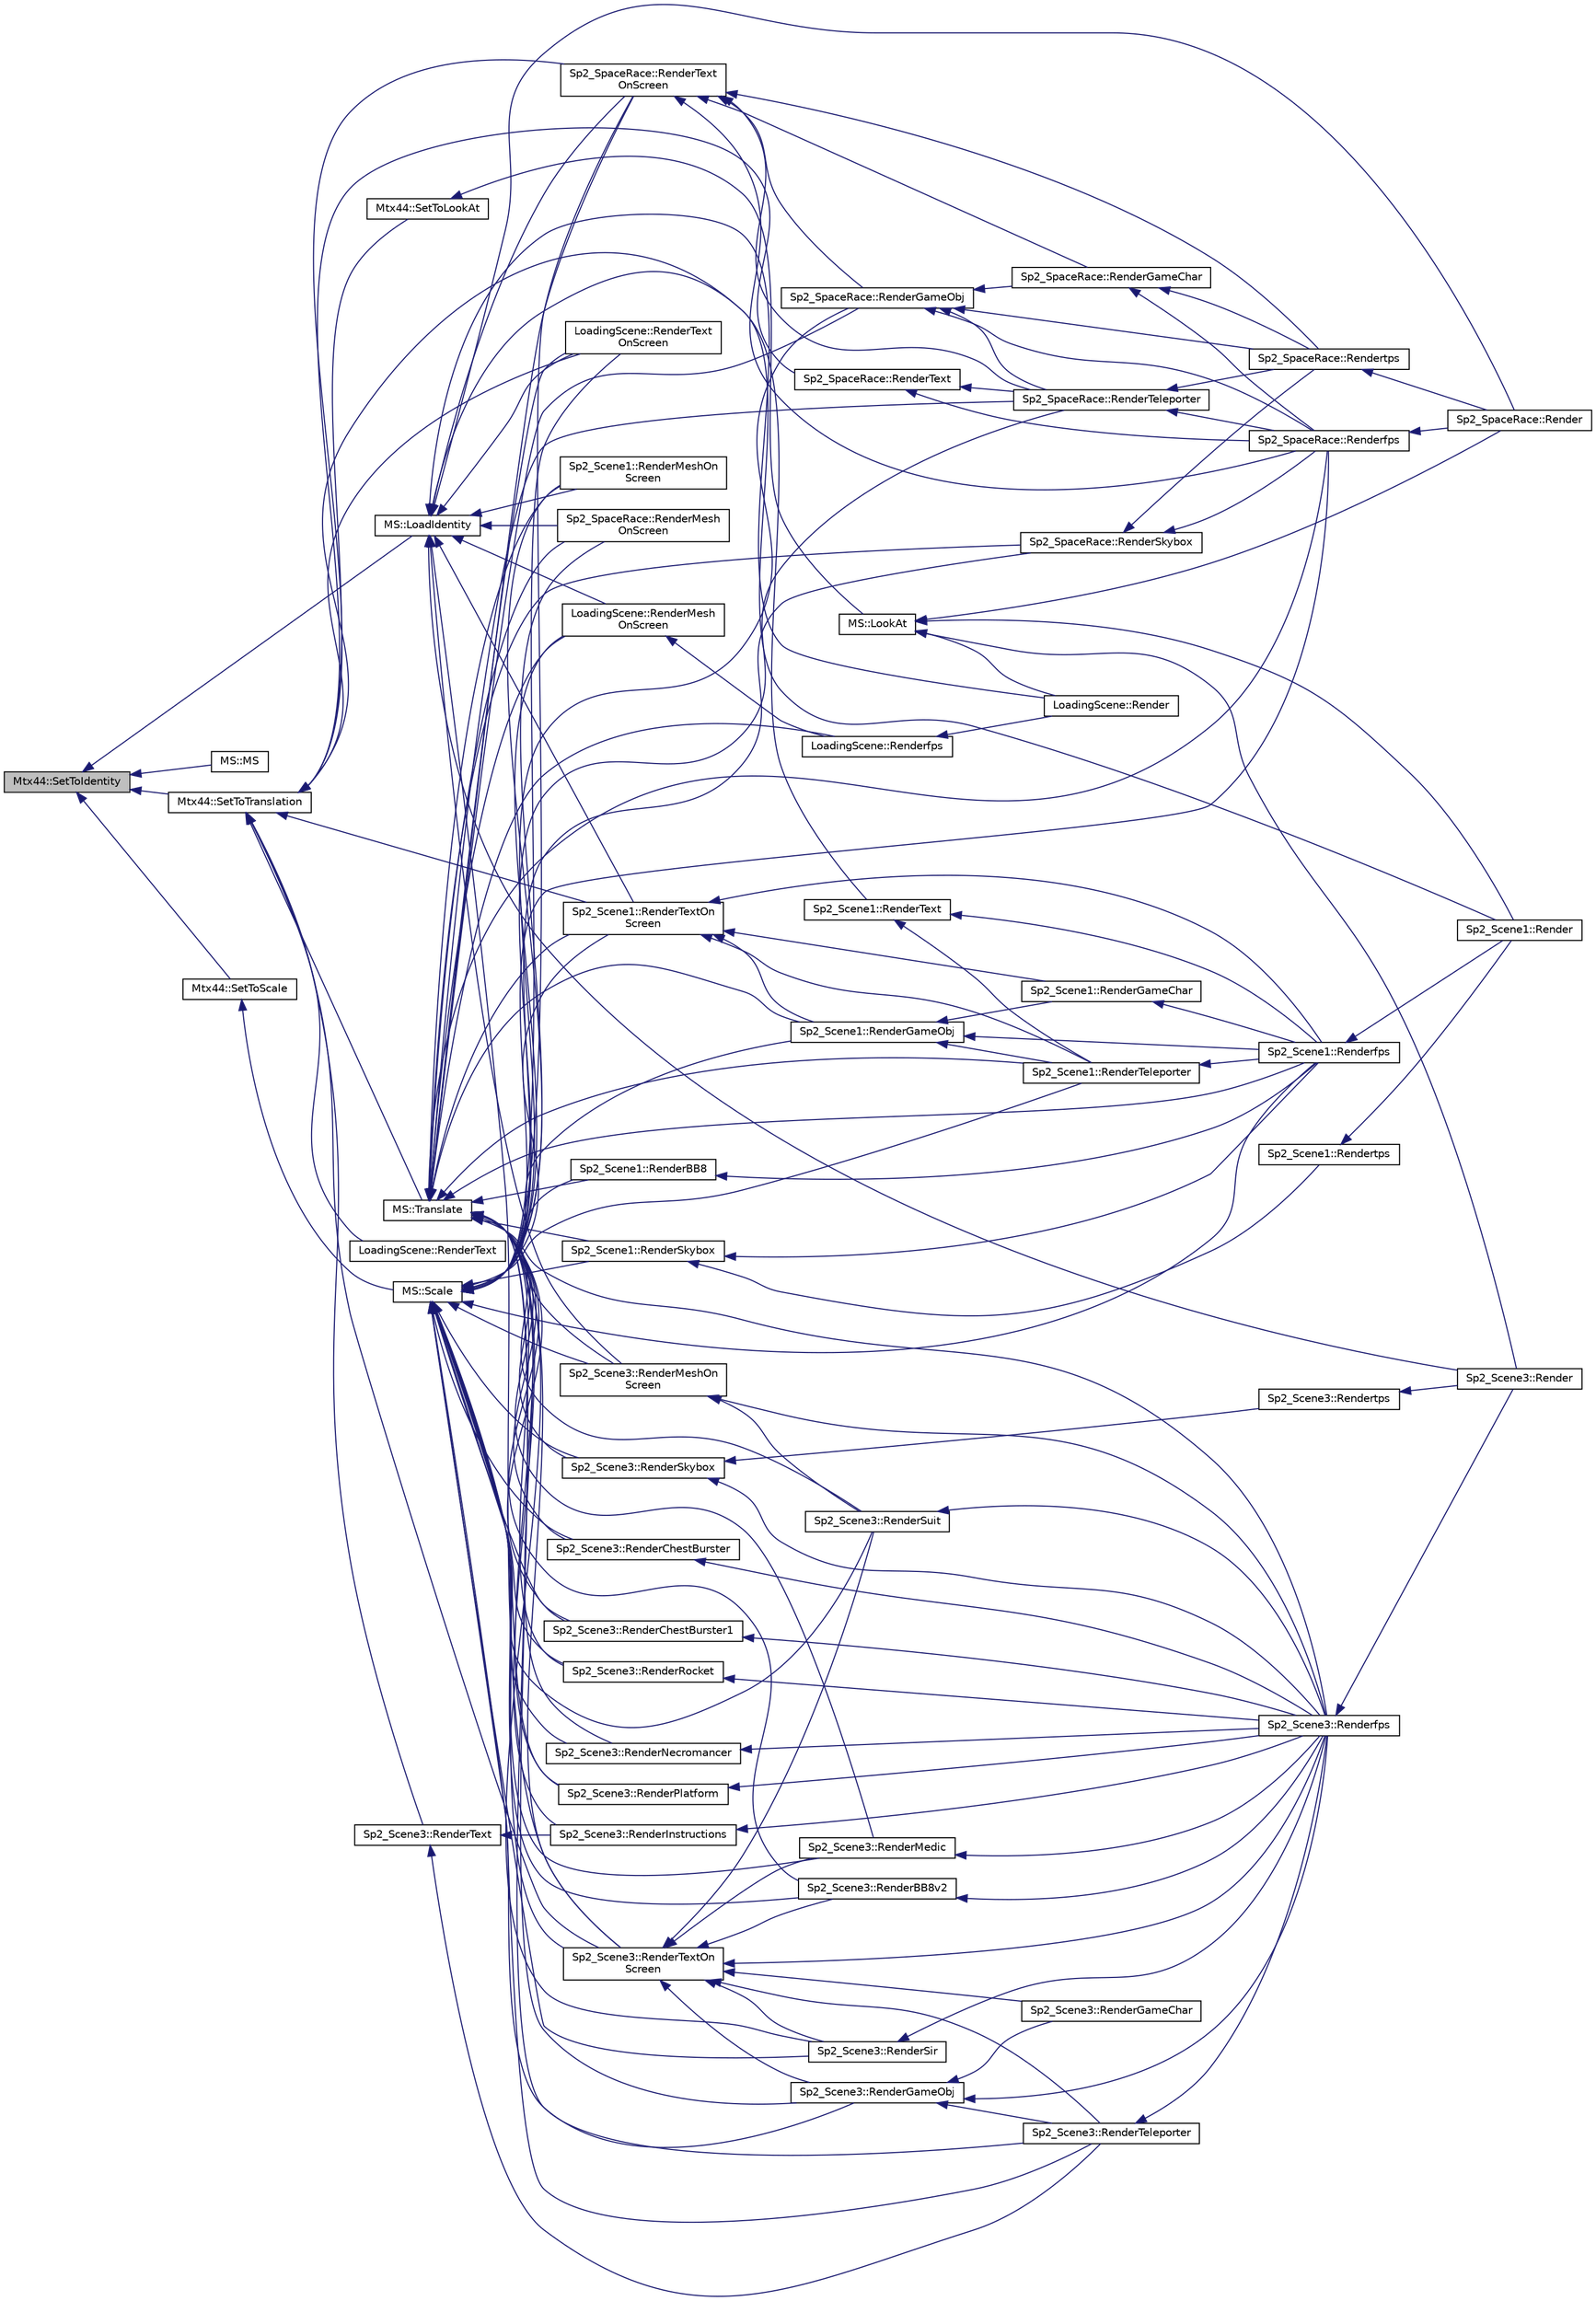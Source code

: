 digraph "Mtx44::SetToIdentity"
{
  bgcolor="transparent";
  edge [fontname="Helvetica",fontsize="10",labelfontname="Helvetica",labelfontsize="10"];
  node [fontname="Helvetica",fontsize="10",shape=record];
  rankdir="LR";
  Node1 [label="Mtx44::SetToIdentity",height=0.2,width=0.4,color="black", fillcolor="grey75", style="filled", fontcolor="black"];
  Node1 -> Node2 [dir="back",color="midnightblue",fontsize="10",style="solid",fontname="Helvetica"];
  Node2 [label="MS::LoadIdentity",height=0.2,width=0.4,color="black",URL="$classMS.html#a77c5f7e4a21ea48dcf902a7ff6824a11",tooltip="Replace the top matrix with an identity matrix. "];
  Node2 -> Node3 [dir="back",color="midnightblue",fontsize="10",style="solid",fontname="Helvetica"];
  Node3 [label="LoadingScene::Render",height=0.2,width=0.4,color="black",URL="$classLoadingScene.html#a20d69f97ec73d55519a3481f32dd804b"];
  Node2 -> Node4 [dir="back",color="midnightblue",fontsize="10",style="solid",fontname="Helvetica"];
  Node4 [label="Sp2_Scene1::Render",height=0.2,width=0.4,color="black",URL="$classSp2__Scene1.html#a5d45996751484538f8f7675a1db98979"];
  Node2 -> Node5 [dir="back",color="midnightblue",fontsize="10",style="solid",fontname="Helvetica"];
  Node5 [label="Sp2_Scene3::Render",height=0.2,width=0.4,color="black",URL="$classSp2__Scene3.html#a2227ee0830c9d5f4ca486cc70b140331"];
  Node2 -> Node6 [dir="back",color="midnightblue",fontsize="10",style="solid",fontname="Helvetica"];
  Node6 [label="Sp2_SpaceRace::Render",height=0.2,width=0.4,color="black",URL="$classSp2__SpaceRace.html#a6e5a16911da0317ddce3175936fb316d"];
  Node2 -> Node7 [dir="back",color="midnightblue",fontsize="10",style="solid",fontname="Helvetica"];
  Node7 [label="LoadingScene::RenderMesh\lOnScreen",height=0.2,width=0.4,color="black",URL="$classLoadingScene.html#ac183e240781b77c43cdf4c490f5358e8"];
  Node7 -> Node8 [dir="back",color="midnightblue",fontsize="10",style="solid",fontname="Helvetica"];
  Node8 [label="LoadingScene::Renderfps",height=0.2,width=0.4,color="black",URL="$classLoadingScene.html#a35ba516ca75c80353cd958f6393b4ef7"];
  Node8 -> Node3 [dir="back",color="midnightblue",fontsize="10",style="solid",fontname="Helvetica"];
  Node2 -> Node9 [dir="back",color="midnightblue",fontsize="10",style="solid",fontname="Helvetica"];
  Node9 [label="Sp2_Scene1::RenderMeshOn\lScreen",height=0.2,width=0.4,color="black",URL="$classSp2__Scene1.html#aebb431e1bbb2f71c0a18c01c47cd2f8d"];
  Node2 -> Node10 [dir="back",color="midnightblue",fontsize="10",style="solid",fontname="Helvetica"];
  Node10 [label="Sp2_SpaceRace::RenderMesh\lOnScreen",height=0.2,width=0.4,color="black",URL="$classSp2__SpaceRace.html#ab0f4ca726823858a22af078333c90c8b"];
  Node2 -> Node11 [dir="back",color="midnightblue",fontsize="10",style="solid",fontname="Helvetica"];
  Node11 [label="Sp2_Scene3::RenderMeshOn\lScreen",height=0.2,width=0.4,color="black",URL="$classSp2__Scene3.html#a47e7097fa3f498d2496cffad65ef2539"];
  Node11 -> Node12 [dir="back",color="midnightblue",fontsize="10",style="solid",fontname="Helvetica"];
  Node12 [label="Sp2_Scene3::RenderSuit",height=0.2,width=0.4,color="black",URL="$classSp2__Scene3.html#ab8b8ee5ac95441f935c1b4d04c3a39c2",tooltip="Rendering of the in-game suit interface and positions. "];
  Node12 -> Node13 [dir="back",color="midnightblue",fontsize="10",style="solid",fontname="Helvetica"];
  Node13 [label="Sp2_Scene3::Renderfps",height=0.2,width=0.4,color="black",URL="$classSp2__Scene3.html#a43e8c34b03c54e12d61a707e5e10e4f2"];
  Node13 -> Node5 [dir="back",color="midnightblue",fontsize="10",style="solid",fontname="Helvetica"];
  Node11 -> Node13 [dir="back",color="midnightblue",fontsize="10",style="solid",fontname="Helvetica"];
  Node2 -> Node14 [dir="back",color="midnightblue",fontsize="10",style="solid",fontname="Helvetica"];
  Node14 [label="LoadingScene::RenderText\lOnScreen",height=0.2,width=0.4,color="black",URL="$classLoadingScene.html#ac53ecd971cc4af612cfa735f4832cf2e"];
  Node2 -> Node15 [dir="back",color="midnightblue",fontsize="10",style="solid",fontname="Helvetica"];
  Node15 [label="Sp2_Scene1::RenderTextOn\lScreen",height=0.2,width=0.4,color="black",URL="$classSp2__Scene1.html#a2572f37d9e6a63120f0a0003b7a34fc6"];
  Node15 -> Node16 [dir="back",color="midnightblue",fontsize="10",style="solid",fontname="Helvetica"];
  Node16 [label="Sp2_Scene1::RenderGameObj",height=0.2,width=0.4,color="black",URL="$classSp2__Scene1.html#aeabebe615a8a759a67df19a5d622f666"];
  Node16 -> Node17 [dir="back",color="midnightblue",fontsize="10",style="solid",fontname="Helvetica"];
  Node17 [label="Sp2_Scene1::RenderTeleporter",height=0.2,width=0.4,color="black",URL="$classSp2__Scene1.html#a600d17005d897d460e53c972a7f82307"];
  Node17 -> Node18 [dir="back",color="midnightblue",fontsize="10",style="solid",fontname="Helvetica"];
  Node18 [label="Sp2_Scene1::Renderfps",height=0.2,width=0.4,color="black",URL="$classSp2__Scene1.html#ad6a43af14f5aca3417deea62b24dbc7e"];
  Node18 -> Node4 [dir="back",color="midnightblue",fontsize="10",style="solid",fontname="Helvetica"];
  Node16 -> Node19 [dir="back",color="midnightblue",fontsize="10",style="solid",fontname="Helvetica"];
  Node19 [label="Sp2_Scene1::RenderGameChar",height=0.2,width=0.4,color="black",URL="$classSp2__Scene1.html#a4db02e66df630cdf2a7e9db5e22997dc"];
  Node19 -> Node18 [dir="back",color="midnightblue",fontsize="10",style="solid",fontname="Helvetica"];
  Node16 -> Node18 [dir="back",color="midnightblue",fontsize="10",style="solid",fontname="Helvetica"];
  Node15 -> Node17 [dir="back",color="midnightblue",fontsize="10",style="solid",fontname="Helvetica"];
  Node15 -> Node19 [dir="back",color="midnightblue",fontsize="10",style="solid",fontname="Helvetica"];
  Node15 -> Node18 [dir="back",color="midnightblue",fontsize="10",style="solid",fontname="Helvetica"];
  Node2 -> Node20 [dir="back",color="midnightblue",fontsize="10",style="solid",fontname="Helvetica"];
  Node20 [label="Sp2_SpaceRace::RenderText\lOnScreen",height=0.2,width=0.4,color="black",URL="$classSp2__SpaceRace.html#a3fddc2a76f735203bad1411e27781059"];
  Node20 -> Node21 [dir="back",color="midnightblue",fontsize="10",style="solid",fontname="Helvetica"];
  Node21 [label="Sp2_SpaceRace::RenderGameObj",height=0.2,width=0.4,color="black",URL="$classSp2__SpaceRace.html#a21eaef4ef696d83ad357ee8c0ec4bb16"];
  Node21 -> Node22 [dir="back",color="midnightblue",fontsize="10",style="solid",fontname="Helvetica"];
  Node22 [label="Sp2_SpaceRace::RenderGameChar",height=0.2,width=0.4,color="black",URL="$classSp2__SpaceRace.html#a4f50c06883bb7b97cef7e9ed4f7e3e4c"];
  Node22 -> Node23 [dir="back",color="midnightblue",fontsize="10",style="solid",fontname="Helvetica"];
  Node23 [label="Sp2_SpaceRace::Renderfps",height=0.2,width=0.4,color="black",URL="$classSp2__SpaceRace.html#afe1631510dcb1ed61a327ce0e3787745"];
  Node23 -> Node6 [dir="back",color="midnightblue",fontsize="10",style="solid",fontname="Helvetica"];
  Node22 -> Node24 [dir="back",color="midnightblue",fontsize="10",style="solid",fontname="Helvetica"];
  Node24 [label="Sp2_SpaceRace::Rendertps",height=0.2,width=0.4,color="black",URL="$classSp2__SpaceRace.html#a862b9d074a5549aaa63c2f2e27425568"];
  Node24 -> Node6 [dir="back",color="midnightblue",fontsize="10",style="solid",fontname="Helvetica"];
  Node21 -> Node25 [dir="back",color="midnightblue",fontsize="10",style="solid",fontname="Helvetica"];
  Node25 [label="Sp2_SpaceRace::RenderTeleporter",height=0.2,width=0.4,color="black",URL="$classSp2__SpaceRace.html#a8dae59c02fa2996a5a7793fbea6b08e7"];
  Node25 -> Node23 [dir="back",color="midnightblue",fontsize="10",style="solid",fontname="Helvetica"];
  Node25 -> Node24 [dir="back",color="midnightblue",fontsize="10",style="solid",fontname="Helvetica"];
  Node21 -> Node23 [dir="back",color="midnightblue",fontsize="10",style="solid",fontname="Helvetica"];
  Node21 -> Node24 [dir="back",color="midnightblue",fontsize="10",style="solid",fontname="Helvetica"];
  Node20 -> Node22 [dir="back",color="midnightblue",fontsize="10",style="solid",fontname="Helvetica"];
  Node20 -> Node25 [dir="back",color="midnightblue",fontsize="10",style="solid",fontname="Helvetica"];
  Node20 -> Node23 [dir="back",color="midnightblue",fontsize="10",style="solid",fontname="Helvetica"];
  Node20 -> Node24 [dir="back",color="midnightblue",fontsize="10",style="solid",fontname="Helvetica"];
  Node2 -> Node26 [dir="back",color="midnightblue",fontsize="10",style="solid",fontname="Helvetica"];
  Node26 [label="Sp2_Scene3::RenderTextOn\lScreen",height=0.2,width=0.4,color="black",URL="$classSp2__Scene3.html#ab46db85e61b4cb48a08b64591123846e"];
  Node26 -> Node12 [dir="back",color="midnightblue",fontsize="10",style="solid",fontname="Helvetica"];
  Node26 -> Node27 [dir="back",color="midnightblue",fontsize="10",style="solid",fontname="Helvetica"];
  Node27 [label="Sp2_Scene3::RenderGameObj",height=0.2,width=0.4,color="black",URL="$classSp2__Scene3.html#a57f6c020216c4093a312595a01d3e35e"];
  Node27 -> Node28 [dir="back",color="midnightblue",fontsize="10",style="solid",fontname="Helvetica"];
  Node28 [label="Sp2_Scene3::RenderGameChar",height=0.2,width=0.4,color="black",URL="$classSp2__Scene3.html#a49c6705570a9aff1c073485d0f9673bd"];
  Node27 -> Node29 [dir="back",color="midnightblue",fontsize="10",style="solid",fontname="Helvetica"];
  Node29 [label="Sp2_Scene3::RenderTeleporter",height=0.2,width=0.4,color="black",URL="$classSp2__Scene3.html#a52aad13df08c4bddb02bbc4469e0bab7"];
  Node29 -> Node13 [dir="back",color="midnightblue",fontsize="10",style="solid",fontname="Helvetica"];
  Node27 -> Node13 [dir="back",color="midnightblue",fontsize="10",style="solid",fontname="Helvetica"];
  Node26 -> Node28 [dir="back",color="midnightblue",fontsize="10",style="solid",fontname="Helvetica"];
  Node26 -> Node30 [dir="back",color="midnightblue",fontsize="10",style="solid",fontname="Helvetica"];
  Node30 [label="Sp2_Scene3::RenderBB8v2",height=0.2,width=0.4,color="black",URL="$classSp2__Scene3.html#ae73b4bf302e532be99afd20b64af68c9"];
  Node30 -> Node13 [dir="back",color="midnightblue",fontsize="10",style="solid",fontname="Helvetica"];
  Node26 -> Node31 [dir="back",color="midnightblue",fontsize="10",style="solid",fontname="Helvetica"];
  Node31 [label="Sp2_Scene3::RenderSir",height=0.2,width=0.4,color="black",URL="$classSp2__Scene3.html#a001ac341d244cfd9b1c0acb45c973263"];
  Node31 -> Node13 [dir="back",color="midnightblue",fontsize="10",style="solid",fontname="Helvetica"];
  Node26 -> Node32 [dir="back",color="midnightblue",fontsize="10",style="solid",fontname="Helvetica"];
  Node32 [label="Sp2_Scene3::RenderMedic",height=0.2,width=0.4,color="black",URL="$classSp2__Scene3.html#af977943490d876a299b08644b5f0ebcd"];
  Node32 -> Node13 [dir="back",color="midnightblue",fontsize="10",style="solid",fontname="Helvetica"];
  Node26 -> Node29 [dir="back",color="midnightblue",fontsize="10",style="solid",fontname="Helvetica"];
  Node26 -> Node13 [dir="back",color="midnightblue",fontsize="10",style="solid",fontname="Helvetica"];
  Node1 -> Node33 [dir="back",color="midnightblue",fontsize="10",style="solid",fontname="Helvetica"];
  Node33 [label="MS::MS",height=0.2,width=0.4,color="black",URL="$classMS.html#adddd1194f4978eab6618be6a22ed8e48",tooltip="MS default constructor. "];
  Node1 -> Node34 [dir="back",color="midnightblue",fontsize="10",style="solid",fontname="Helvetica"];
  Node34 [label="Mtx44::SetToScale",height=0.2,width=0.4,color="black",URL="$classMtx44.html#a04c49a922f8e8ffcb57a90c6ce955600",tooltip="Set this matrix to a scaling matrix with scale factors sx, sy and sz. "];
  Node34 -> Node35 [dir="back",color="midnightblue",fontsize="10",style="solid",fontname="Helvetica"];
  Node35 [label="MS::Scale",height=0.2,width=0.4,color="black",URL="$classMS.html#a52109795de960e24663b315e9128533f",tooltip="Multiply the top matrix with a scale matrix based on the following parameters. "];
  Node35 -> Node36 [dir="back",color="midnightblue",fontsize="10",style="solid",fontname="Helvetica"];
  Node36 [label="Sp2_Scene1::RenderBB8",height=0.2,width=0.4,color="black",URL="$classSp2__Scene1.html#affd071d43ef2fca91b096e7e7963f7d1"];
  Node36 -> Node18 [dir="back",color="midnightblue",fontsize="10",style="solid",fontname="Helvetica"];
  Node35 -> Node30 [dir="back",color="midnightblue",fontsize="10",style="solid",fontname="Helvetica"];
  Node35 -> Node37 [dir="back",color="midnightblue",fontsize="10",style="solid",fontname="Helvetica"];
  Node37 [label="Sp2_Scene3::RenderChestBurster",height=0.2,width=0.4,color="black",URL="$classSp2__Scene3.html#aaf2c3e791d4ccba1e3b1e76d9df0d9bb"];
  Node37 -> Node13 [dir="back",color="midnightblue",fontsize="10",style="solid",fontname="Helvetica"];
  Node35 -> Node38 [dir="back",color="midnightblue",fontsize="10",style="solid",fontname="Helvetica"];
  Node38 [label="Sp2_Scene3::RenderChestBurster1",height=0.2,width=0.4,color="black",URL="$classSp2__Scene3.html#aee8c1d7c9bd31063ba0f0a0f8c0eb10f"];
  Node38 -> Node13 [dir="back",color="midnightblue",fontsize="10",style="solid",fontname="Helvetica"];
  Node35 -> Node18 [dir="back",color="midnightblue",fontsize="10",style="solid",fontname="Helvetica"];
  Node35 -> Node23 [dir="back",color="midnightblue",fontsize="10",style="solid",fontname="Helvetica"];
  Node35 -> Node16 [dir="back",color="midnightblue",fontsize="10",style="solid",fontname="Helvetica"];
  Node35 -> Node21 [dir="back",color="midnightblue",fontsize="10",style="solid",fontname="Helvetica"];
  Node35 -> Node27 [dir="back",color="midnightblue",fontsize="10",style="solid",fontname="Helvetica"];
  Node35 -> Node32 [dir="back",color="midnightblue",fontsize="10",style="solid",fontname="Helvetica"];
  Node35 -> Node7 [dir="back",color="midnightblue",fontsize="10",style="solid",fontname="Helvetica"];
  Node35 -> Node9 [dir="back",color="midnightblue",fontsize="10",style="solid",fontname="Helvetica"];
  Node35 -> Node10 [dir="back",color="midnightblue",fontsize="10",style="solid",fontname="Helvetica"];
  Node35 -> Node11 [dir="back",color="midnightblue",fontsize="10",style="solid",fontname="Helvetica"];
  Node35 -> Node39 [dir="back",color="midnightblue",fontsize="10",style="solid",fontname="Helvetica"];
  Node39 [label="Sp2_Scene3::RenderNecromancer",height=0.2,width=0.4,color="black",URL="$classSp2__Scene3.html#a485e611aa8f811d187cbf0f444ae8704"];
  Node39 -> Node13 [dir="back",color="midnightblue",fontsize="10",style="solid",fontname="Helvetica"];
  Node35 -> Node40 [dir="back",color="midnightblue",fontsize="10",style="solid",fontname="Helvetica"];
  Node40 [label="Sp2_Scene3::RenderPlatform",height=0.2,width=0.4,color="black",URL="$classSp2__Scene3.html#aa9b81af61da8677203bf3e15f8526d15",tooltip="Renders all platforms. "];
  Node40 -> Node13 [dir="back",color="midnightblue",fontsize="10",style="solid",fontname="Helvetica"];
  Node35 -> Node41 [dir="back",color="midnightblue",fontsize="10",style="solid",fontname="Helvetica"];
  Node41 [label="Sp2_Scene3::RenderRocket",height=0.2,width=0.4,color="black",URL="$classSp2__Scene3.html#ac03a8ab64a3e0fbd62ae9cda9ef2daa4"];
  Node41 -> Node13 [dir="back",color="midnightblue",fontsize="10",style="solid",fontname="Helvetica"];
  Node35 -> Node31 [dir="back",color="midnightblue",fontsize="10",style="solid",fontname="Helvetica"];
  Node35 -> Node42 [dir="back",color="midnightblue",fontsize="10",style="solid",fontname="Helvetica"];
  Node42 [label="Sp2_Scene1::RenderSkybox",height=0.2,width=0.4,color="black",URL="$classSp2__Scene1.html#a6cafd60fcaa17a0a33d0d447db24f08d"];
  Node42 -> Node18 [dir="back",color="midnightblue",fontsize="10",style="solid",fontname="Helvetica"];
  Node42 -> Node43 [dir="back",color="midnightblue",fontsize="10",style="solid",fontname="Helvetica"];
  Node43 [label="Sp2_Scene1::Rendertps",height=0.2,width=0.4,color="black",URL="$classSp2__Scene1.html#a5d1d239478f7d035b00458f563f3d8a6"];
  Node43 -> Node4 [dir="back",color="midnightblue",fontsize="10",style="solid",fontname="Helvetica"];
  Node35 -> Node44 [dir="back",color="midnightblue",fontsize="10",style="solid",fontname="Helvetica"];
  Node44 [label="Sp2_SpaceRace::RenderSkybox",height=0.2,width=0.4,color="black",URL="$classSp2__SpaceRace.html#aca0d05de9acd52fc9ecf95d2f4438271"];
  Node44 -> Node23 [dir="back",color="midnightblue",fontsize="10",style="solid",fontname="Helvetica"];
  Node44 -> Node24 [dir="back",color="midnightblue",fontsize="10",style="solid",fontname="Helvetica"];
  Node35 -> Node45 [dir="back",color="midnightblue",fontsize="10",style="solid",fontname="Helvetica"];
  Node45 [label="Sp2_Scene3::RenderSkybox",height=0.2,width=0.4,color="black",URL="$classSp2__Scene3.html#a9a9c699d70d2758a642716104614c8e9"];
  Node45 -> Node13 [dir="back",color="midnightblue",fontsize="10",style="solid",fontname="Helvetica"];
  Node45 -> Node46 [dir="back",color="midnightblue",fontsize="10",style="solid",fontname="Helvetica"];
  Node46 [label="Sp2_Scene3::Rendertps",height=0.2,width=0.4,color="black",URL="$classSp2__Scene3.html#ae335cb6eb156dbc0a1573cfb3af5dc06"];
  Node46 -> Node5 [dir="back",color="midnightblue",fontsize="10",style="solid",fontname="Helvetica"];
  Node35 -> Node12 [dir="back",color="midnightblue",fontsize="10",style="solid",fontname="Helvetica"];
  Node35 -> Node17 [dir="back",color="midnightblue",fontsize="10",style="solid",fontname="Helvetica"];
  Node35 -> Node25 [dir="back",color="midnightblue",fontsize="10",style="solid",fontname="Helvetica"];
  Node35 -> Node29 [dir="back",color="midnightblue",fontsize="10",style="solid",fontname="Helvetica"];
  Node35 -> Node14 [dir="back",color="midnightblue",fontsize="10",style="solid",fontname="Helvetica"];
  Node35 -> Node15 [dir="back",color="midnightblue",fontsize="10",style="solid",fontname="Helvetica"];
  Node35 -> Node20 [dir="back",color="midnightblue",fontsize="10",style="solid",fontname="Helvetica"];
  Node35 -> Node26 [dir="back",color="midnightblue",fontsize="10",style="solid",fontname="Helvetica"];
  Node1 -> Node47 [dir="back",color="midnightblue",fontsize="10",style="solid",fontname="Helvetica"];
  Node47 [label="Mtx44::SetToTranslation",height=0.2,width=0.4,color="black",URL="$classMtx44.html#a0cc88cc5c648da14effba480c4d2ac70",tooltip="Set this matrix to a translation matrix with translation of (x, y, z) "];
  Node47 -> Node48 [dir="back",color="midnightblue",fontsize="10",style="solid",fontname="Helvetica"];
  Node48 [label="MS::Translate",height=0.2,width=0.4,color="black",URL="$classMS.html#a7e94a35ce566fe3ec49c92b6c4bb663a",tooltip="Multiply the top matrix with a translation matrix based on the following parameters. "];
  Node48 -> Node36 [dir="back",color="midnightblue",fontsize="10",style="solid",fontname="Helvetica"];
  Node48 -> Node30 [dir="back",color="midnightblue",fontsize="10",style="solid",fontname="Helvetica"];
  Node48 -> Node37 [dir="back",color="midnightblue",fontsize="10",style="solid",fontname="Helvetica"];
  Node48 -> Node38 [dir="back",color="midnightblue",fontsize="10",style="solid",fontname="Helvetica"];
  Node48 -> Node8 [dir="back",color="midnightblue",fontsize="10",style="solid",fontname="Helvetica"];
  Node48 -> Node18 [dir="back",color="midnightblue",fontsize="10",style="solid",fontname="Helvetica"];
  Node48 -> Node23 [dir="back",color="midnightblue",fontsize="10",style="solid",fontname="Helvetica"];
  Node48 -> Node13 [dir="back",color="midnightblue",fontsize="10",style="solid",fontname="Helvetica"];
  Node48 -> Node16 [dir="back",color="midnightblue",fontsize="10",style="solid",fontname="Helvetica"];
  Node48 -> Node21 [dir="back",color="midnightblue",fontsize="10",style="solid",fontname="Helvetica"];
  Node48 -> Node27 [dir="back",color="midnightblue",fontsize="10",style="solid",fontname="Helvetica"];
  Node48 -> Node49 [dir="back",color="midnightblue",fontsize="10",style="solid",fontname="Helvetica"];
  Node49 [label="Sp2_Scene3::RenderInstructions",height=0.2,width=0.4,color="black",URL="$classSp2__Scene3.html#a346e1aa0ed86ad3745dabf77d8725567"];
  Node49 -> Node13 [dir="back",color="midnightblue",fontsize="10",style="solid",fontname="Helvetica"];
  Node48 -> Node32 [dir="back",color="midnightblue",fontsize="10",style="solid",fontname="Helvetica"];
  Node48 -> Node7 [dir="back",color="midnightblue",fontsize="10",style="solid",fontname="Helvetica"];
  Node48 -> Node9 [dir="back",color="midnightblue",fontsize="10",style="solid",fontname="Helvetica"];
  Node48 -> Node10 [dir="back",color="midnightblue",fontsize="10",style="solid",fontname="Helvetica"];
  Node48 -> Node11 [dir="back",color="midnightblue",fontsize="10",style="solid",fontname="Helvetica"];
  Node48 -> Node39 [dir="back",color="midnightblue",fontsize="10",style="solid",fontname="Helvetica"];
  Node48 -> Node40 [dir="back",color="midnightblue",fontsize="10",style="solid",fontname="Helvetica"];
  Node48 -> Node41 [dir="back",color="midnightblue",fontsize="10",style="solid",fontname="Helvetica"];
  Node48 -> Node31 [dir="back",color="midnightblue",fontsize="10",style="solid",fontname="Helvetica"];
  Node48 -> Node42 [dir="back",color="midnightblue",fontsize="10",style="solid",fontname="Helvetica"];
  Node48 -> Node44 [dir="back",color="midnightblue",fontsize="10",style="solid",fontname="Helvetica"];
  Node48 -> Node45 [dir="back",color="midnightblue",fontsize="10",style="solid",fontname="Helvetica"];
  Node48 -> Node12 [dir="back",color="midnightblue",fontsize="10",style="solid",fontname="Helvetica"];
  Node48 -> Node17 [dir="back",color="midnightblue",fontsize="10",style="solid",fontname="Helvetica"];
  Node48 -> Node25 [dir="back",color="midnightblue",fontsize="10",style="solid",fontname="Helvetica"];
  Node48 -> Node29 [dir="back",color="midnightblue",fontsize="10",style="solid",fontname="Helvetica"];
  Node48 -> Node14 [dir="back",color="midnightblue",fontsize="10",style="solid",fontname="Helvetica"];
  Node48 -> Node15 [dir="back",color="midnightblue",fontsize="10",style="solid",fontname="Helvetica"];
  Node48 -> Node20 [dir="back",color="midnightblue",fontsize="10",style="solid",fontname="Helvetica"];
  Node48 -> Node26 [dir="back",color="midnightblue",fontsize="10",style="solid",fontname="Helvetica"];
  Node47 -> Node50 [dir="back",color="midnightblue",fontsize="10",style="solid",fontname="Helvetica"];
  Node50 [label="Mtx44::SetToLookAt",height=0.2,width=0.4,color="black",URL="$classMtx44.html#a7c3d2d30d9ed5bfca2ba97d0e570930f",tooltip="Set matrix to be a lookat matrix. "];
  Node50 -> Node51 [dir="back",color="midnightblue",fontsize="10",style="solid",fontname="Helvetica"];
  Node51 [label="MS::LookAt",height=0.2,width=0.4,color="black",URL="$classMS.html#a2638cd3249260877cc31329978fb6b38",tooltip="Setup lookat matrix and push to matrix stack. "];
  Node51 -> Node3 [dir="back",color="midnightblue",fontsize="10",style="solid",fontname="Helvetica"];
  Node51 -> Node4 [dir="back",color="midnightblue",fontsize="10",style="solid",fontname="Helvetica"];
  Node51 -> Node5 [dir="back",color="midnightblue",fontsize="10",style="solid",fontname="Helvetica"];
  Node51 -> Node6 [dir="back",color="midnightblue",fontsize="10",style="solid",fontname="Helvetica"];
  Node47 -> Node52 [dir="back",color="midnightblue",fontsize="10",style="solid",fontname="Helvetica"];
  Node52 [label="LoadingScene::RenderText",height=0.2,width=0.4,color="black",URL="$classLoadingScene.html#ada44b27de040cc54be339d57aac5ca7d"];
  Node47 -> Node14 [dir="back",color="midnightblue",fontsize="10",style="solid",fontname="Helvetica"];
  Node47 -> Node53 [dir="back",color="midnightblue",fontsize="10",style="solid",fontname="Helvetica"];
  Node53 [label="Sp2_Scene1::RenderText",height=0.2,width=0.4,color="black",URL="$classSp2__Scene1.html#a00b60d7ace795cfbec0b6fb99a5acdcc"];
  Node53 -> Node17 [dir="back",color="midnightblue",fontsize="10",style="solid",fontname="Helvetica"];
  Node53 -> Node18 [dir="back",color="midnightblue",fontsize="10",style="solid",fontname="Helvetica"];
  Node47 -> Node15 [dir="back",color="midnightblue",fontsize="10",style="solid",fontname="Helvetica"];
  Node47 -> Node54 [dir="back",color="midnightblue",fontsize="10",style="solid",fontname="Helvetica"];
  Node54 [label="Sp2_Scene3::RenderText",height=0.2,width=0.4,color="black",URL="$classSp2__Scene3.html#afdb1d862077ee354abdf3496c10c6ba7"];
  Node54 -> Node49 [dir="back",color="midnightblue",fontsize="10",style="solid",fontname="Helvetica"];
  Node54 -> Node29 [dir="back",color="midnightblue",fontsize="10",style="solid",fontname="Helvetica"];
  Node47 -> Node26 [dir="back",color="midnightblue",fontsize="10",style="solid",fontname="Helvetica"];
  Node47 -> Node55 [dir="back",color="midnightblue",fontsize="10",style="solid",fontname="Helvetica"];
  Node55 [label="Sp2_SpaceRace::RenderText",height=0.2,width=0.4,color="black",URL="$classSp2__SpaceRace.html#ac57ecb62b9f60a351db8ce5fb3fae670"];
  Node55 -> Node25 [dir="back",color="midnightblue",fontsize="10",style="solid",fontname="Helvetica"];
  Node55 -> Node23 [dir="back",color="midnightblue",fontsize="10",style="solid",fontname="Helvetica"];
  Node47 -> Node20 [dir="back",color="midnightblue",fontsize="10",style="solid",fontname="Helvetica"];
}
